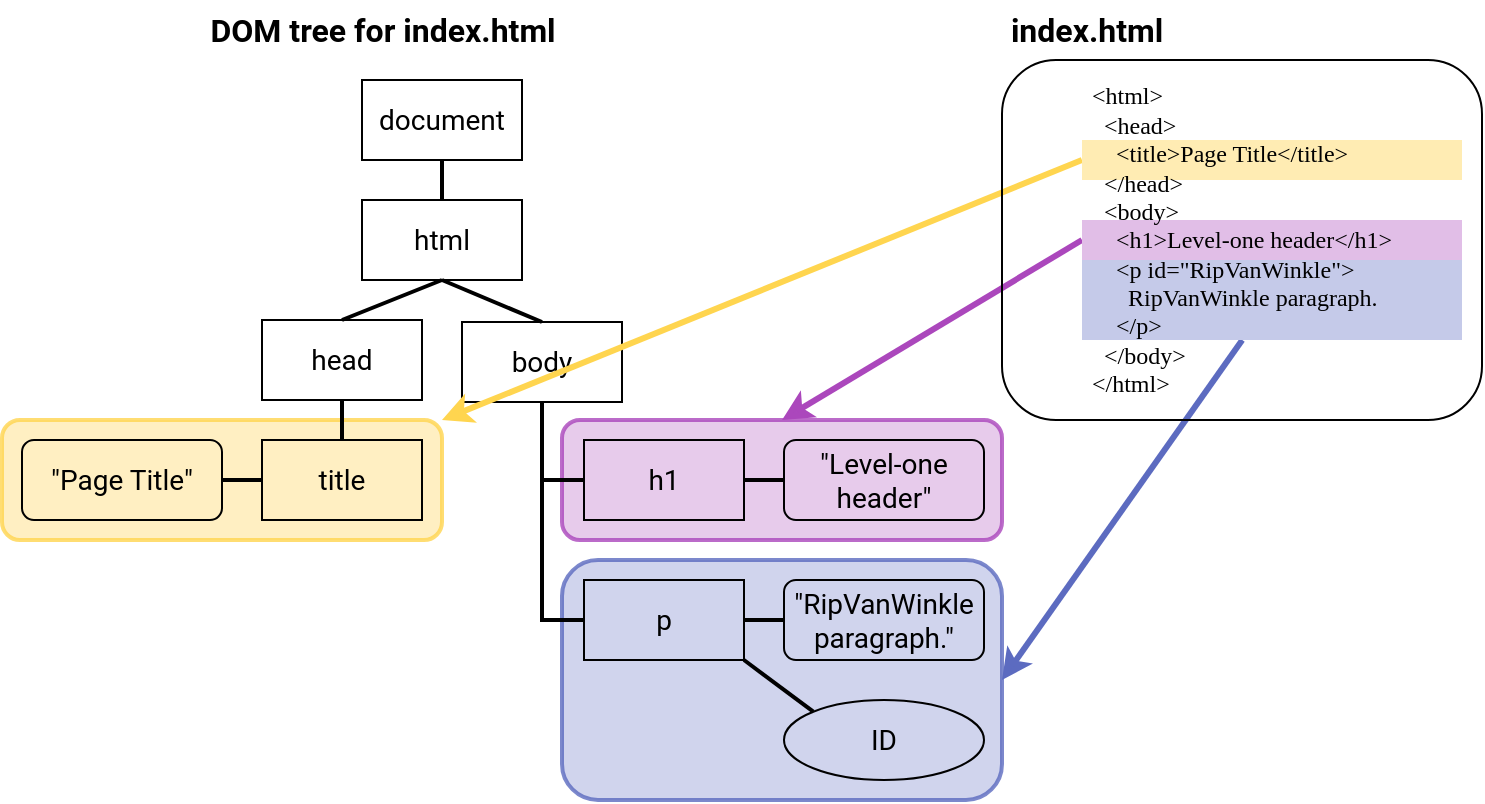<mxfile version="15.5.4" type="device"><diagram id="OH_mBuzn8ZVgwBRywq3m" name="Page-1"><mxGraphModel dx="985" dy="913" grid="1" gridSize="10" guides="1" tooltips="1" connect="1" arrows="1" fold="1" page="1" pageScale="1" pageWidth="850" pageHeight="1100" math="0" shadow="0"><root><mxCell id="0"/><mxCell id="1" parent="0"/><mxCell id="AIIuWESS3hCewnHZE5JP-44" value="" style="rounded=1;whiteSpace=wrap;html=1;shadow=0;labelBackgroundColor=#E1BEE7;fontFamily=Roboto;fontSource=https%3A%2F%2Ffonts.googleapis.com%2Fcss%3Ffamily%3DRoboto;fontSize=14;strokeColor=#FFD54F;strokeWidth=2;fillColor=#FFECB3;opacity=80;" vertex="1" parent="1"><mxGeometry x="100" y="510" width="220" height="60" as="geometry"/></mxCell><mxCell id="AIIuWESS3hCewnHZE5JP-43" value="" style="rounded=1;whiteSpace=wrap;html=1;shadow=0;labelBackgroundColor=#E1BEE7;fontFamily=Roboto;fontSource=https%3A%2F%2Ffonts.googleapis.com%2Fcss%3Ffamily%3DRoboto;fontSize=14;strokeColor=#AB47BC;strokeWidth=2;fillColor=#E1BEE7;opacity=80;" vertex="1" parent="1"><mxGeometry x="380" y="510" width="220" height="60" as="geometry"/></mxCell><mxCell id="AIIuWESS3hCewnHZE5JP-42" value="" style="rounded=1;whiteSpace=wrap;html=1;shadow=0;labelBackgroundColor=#E1BEE7;fontFamily=Roboto;fontSource=https%3A%2F%2Ffonts.googleapis.com%2Fcss%3Ffamily%3DRoboto;fontSize=14;strokeColor=#5C6BC0;strokeWidth=2;fillColor=#C5CAE9;opacity=80;" vertex="1" parent="1"><mxGeometry x="380" y="580" width="220" height="120" as="geometry"/></mxCell><mxCell id="AIIuWESS3hCewnHZE5JP-2" value="&lt;font face=&quot;Roboto&quot; data-font-src=&quot;https://fonts.googleapis.com/css?family=Roboto&quot;&gt;DOM tree for index.html&lt;/font&gt;" style="text;strokeColor=none;fillColor=none;html=1;fontSize=16;fontStyle=1;verticalAlign=middle;align=center;rounded=0;labelBackgroundColor=none;fontFamily=Roboto Mono;fontSource=https://fonts.googleapis.com/css?family=Roboto+Mono;fontColor=#000000;" vertex="1" parent="1"><mxGeometry x="200" y="300" width="180" height="30" as="geometry"/></mxCell><mxCell id="AIIuWESS3hCewnHZE5JP-34" style="edgeStyle=none;rounded=0;jumpSize=6;orthogonalLoop=1;jettySize=auto;html=1;exitX=0.5;exitY=1;exitDx=0;exitDy=0;entryX=0.5;entryY=0;entryDx=0;entryDy=0;fontFamily=Roboto;fontSource=https%3A%2F%2Ffonts.googleapis.com%2Fcss%3Ffamily%3DRoboto;fontSize=14;endArrow=none;endFill=0;strokeWidth=2;" edge="1" parent="1" source="AIIuWESS3hCewnHZE5JP-5" target="AIIuWESS3hCewnHZE5JP-6"><mxGeometry relative="1" as="geometry"/></mxCell><mxCell id="AIIuWESS3hCewnHZE5JP-5" value="&lt;font face=&quot;Roboto&quot; data-font-src=&quot;https://fonts.googleapis.com/css?family=Roboto&quot; style=&quot;font-size: 14px&quot;&gt;document&lt;/font&gt;" style="rounded=0;whiteSpace=wrap;html=1;fillColor=none;" vertex="1" parent="1"><mxGeometry x="280" y="340" width="80" height="40" as="geometry"/></mxCell><mxCell id="AIIuWESS3hCewnHZE5JP-25" style="rounded=0;jumpSize=6;orthogonalLoop=1;jettySize=auto;html=1;exitX=0.5;exitY=1;exitDx=0;exitDy=0;entryX=0.5;entryY=0;entryDx=0;entryDy=0;fontFamily=Roboto;fontSource=https%3A%2F%2Ffonts.googleapis.com%2Fcss%3Ffamily%3DRoboto;fontSize=14;endArrow=none;endFill=0;strokeWidth=2;" edge="1" parent="1" source="AIIuWESS3hCewnHZE5JP-6" target="AIIuWESS3hCewnHZE5JP-7"><mxGeometry relative="1" as="geometry"/></mxCell><mxCell id="AIIuWESS3hCewnHZE5JP-26" style="edgeStyle=none;rounded=0;jumpSize=6;orthogonalLoop=1;jettySize=auto;html=1;exitX=0.5;exitY=1;exitDx=0;exitDy=0;entryX=0.5;entryY=0;entryDx=0;entryDy=0;fontFamily=Roboto;fontSource=https%3A%2F%2Ffonts.googleapis.com%2Fcss%3Ffamily%3DRoboto;fontSize=14;endArrow=none;endFill=0;strokeWidth=2;" edge="1" parent="1" source="AIIuWESS3hCewnHZE5JP-6" target="AIIuWESS3hCewnHZE5JP-8"><mxGeometry relative="1" as="geometry"/></mxCell><mxCell id="AIIuWESS3hCewnHZE5JP-6" value="&lt;font face=&quot;Roboto&quot; data-font-src=&quot;https://fonts.googleapis.com/css?family=Roboto&quot; style=&quot;font-size: 14px&quot;&gt;html&lt;/font&gt;" style="rounded=0;whiteSpace=wrap;html=1;fillColor=none;" vertex="1" parent="1"><mxGeometry x="280" y="400" width="80" height="40" as="geometry"/></mxCell><mxCell id="AIIuWESS3hCewnHZE5JP-22" style="edgeStyle=orthogonalEdgeStyle;rounded=0;jumpSize=6;orthogonalLoop=1;jettySize=auto;html=1;exitX=0.5;exitY=1;exitDx=0;exitDy=0;entryX=0.5;entryY=0;entryDx=0;entryDy=0;fontFamily=Roboto;fontSource=https%3A%2F%2Ffonts.googleapis.com%2Fcss%3Ffamily%3DRoboto;fontSize=14;endArrow=none;endFill=0;strokeWidth=2;" edge="1" parent="1" source="AIIuWESS3hCewnHZE5JP-7" target="AIIuWESS3hCewnHZE5JP-9"><mxGeometry relative="1" as="geometry"/></mxCell><mxCell id="AIIuWESS3hCewnHZE5JP-7" value="&lt;font face=&quot;Roboto&quot; data-font-src=&quot;https://fonts.googleapis.com/css?family=Roboto&quot; style=&quot;font-size: 14px&quot;&gt;head&lt;/font&gt;" style="rounded=0;whiteSpace=wrap;html=1;fillColor=none;" vertex="1" parent="1"><mxGeometry x="230" y="460" width="80" height="40" as="geometry"/></mxCell><mxCell id="AIIuWESS3hCewnHZE5JP-37" style="edgeStyle=orthogonalEdgeStyle;rounded=0;jumpSize=6;orthogonalLoop=1;jettySize=auto;html=1;exitX=0.5;exitY=1;exitDx=0;exitDy=0;entryX=0;entryY=0.5;entryDx=0;entryDy=0;fontFamily=Roboto;fontSource=https%3A%2F%2Ffonts.googleapis.com%2Fcss%3Ffamily%3DRoboto;fontSize=14;endArrow=none;endFill=0;strokeWidth=2;" edge="1" parent="1" source="AIIuWESS3hCewnHZE5JP-8" target="AIIuWESS3hCewnHZE5JP-11"><mxGeometry relative="1" as="geometry"/></mxCell><mxCell id="AIIuWESS3hCewnHZE5JP-8" value="&lt;font face=&quot;Roboto&quot; data-font-src=&quot;https://fonts.googleapis.com/css?family=Roboto&quot; style=&quot;font-size: 14px&quot;&gt;body&lt;/font&gt;" style="rounded=0;whiteSpace=wrap;html=1;fillColor=none;" vertex="1" parent="1"><mxGeometry x="330" y="461" width="80" height="40" as="geometry"/></mxCell><mxCell id="AIIuWESS3hCewnHZE5JP-30" style="edgeStyle=none;rounded=0;jumpSize=6;orthogonalLoop=1;jettySize=auto;html=1;exitX=0;exitY=0.5;exitDx=0;exitDy=0;entryX=1;entryY=0.5;entryDx=0;entryDy=0;fontFamily=Roboto;fontSource=https%3A%2F%2Ffonts.googleapis.com%2Fcss%3Ffamily%3DRoboto;fontSize=14;endArrow=none;endFill=0;strokeWidth=2;" edge="1" parent="1" source="AIIuWESS3hCewnHZE5JP-9" target="AIIuWESS3hCewnHZE5JP-14"><mxGeometry relative="1" as="geometry"/></mxCell><mxCell id="AIIuWESS3hCewnHZE5JP-9" value="&lt;font face=&quot;Roboto&quot; data-font-src=&quot;https://fonts.googleapis.com/css?family=Roboto&quot; style=&quot;font-size: 14px&quot;&gt;title&lt;/font&gt;" style="rounded=0;whiteSpace=wrap;html=1;fillColor=none;" vertex="1" parent="1"><mxGeometry x="230" y="520" width="80" height="40" as="geometry"/></mxCell><mxCell id="AIIuWESS3hCewnHZE5JP-27" style="edgeStyle=none;rounded=0;jumpSize=6;orthogonalLoop=1;jettySize=auto;html=1;exitX=1;exitY=0.5;exitDx=0;exitDy=0;entryX=0;entryY=0.5;entryDx=0;entryDy=0;fontFamily=Roboto;fontSource=https%3A%2F%2Ffonts.googleapis.com%2Fcss%3Ffamily%3DRoboto;fontSize=14;endArrow=none;endFill=0;strokeWidth=2;" edge="1" parent="1" source="AIIuWESS3hCewnHZE5JP-10" target="AIIuWESS3hCewnHZE5JP-13"><mxGeometry relative="1" as="geometry"/></mxCell><mxCell id="AIIuWESS3hCewnHZE5JP-38" style="edgeStyle=orthogonalEdgeStyle;rounded=0;jumpSize=6;orthogonalLoop=1;jettySize=auto;html=1;exitX=0;exitY=0.5;exitDx=0;exitDy=0;fontFamily=Roboto;fontSource=https%3A%2F%2Ffonts.googleapis.com%2Fcss%3Ffamily%3DRoboto;fontSize=14;endArrow=none;endFill=0;strokeWidth=2;" edge="1" parent="1" source="AIIuWESS3hCewnHZE5JP-10"><mxGeometry relative="1" as="geometry"><mxPoint x="370" y="540" as="targetPoint"/></mxGeometry></mxCell><mxCell id="AIIuWESS3hCewnHZE5JP-10" value="&lt;font face=&quot;Roboto&quot; data-font-src=&quot;https://fonts.googleapis.com/css?family=Roboto&quot; style=&quot;font-size: 14px&quot;&gt;h1&lt;/font&gt;" style="rounded=0;whiteSpace=wrap;html=1;fillColor=none;" vertex="1" parent="1"><mxGeometry x="391" y="520" width="80" height="40" as="geometry"/></mxCell><mxCell id="AIIuWESS3hCewnHZE5JP-28" style="edgeStyle=none;rounded=0;jumpSize=6;orthogonalLoop=1;jettySize=auto;html=1;exitX=1;exitY=0.5;exitDx=0;exitDy=0;entryX=0;entryY=0.5;entryDx=0;entryDy=0;fontFamily=Roboto;fontSource=https%3A%2F%2Ffonts.googleapis.com%2Fcss%3Ffamily%3DRoboto;fontSize=14;endArrow=none;endFill=0;strokeWidth=2;" edge="1" parent="1" source="AIIuWESS3hCewnHZE5JP-11" target="AIIuWESS3hCewnHZE5JP-12"><mxGeometry relative="1" as="geometry"/></mxCell><mxCell id="AIIuWESS3hCewnHZE5JP-33" style="edgeStyle=none;rounded=0;jumpSize=6;orthogonalLoop=1;jettySize=auto;html=1;exitX=1;exitY=1;exitDx=0;exitDy=0;entryX=0;entryY=0;entryDx=0;entryDy=0;fontFamily=Roboto;fontSource=https%3A%2F%2Ffonts.googleapis.com%2Fcss%3Ffamily%3DRoboto;fontSize=14;endArrow=none;endFill=0;strokeWidth=2;" edge="1" parent="1" source="AIIuWESS3hCewnHZE5JP-11" target="AIIuWESS3hCewnHZE5JP-32"><mxGeometry relative="1" as="geometry"/></mxCell><mxCell id="AIIuWESS3hCewnHZE5JP-11" value="&lt;font face=&quot;Roboto&quot; data-font-src=&quot;https://fonts.googleapis.com/css?family=Roboto&quot; style=&quot;font-size: 14px&quot;&gt;p&lt;/font&gt;" style="rounded=0;whiteSpace=wrap;html=1;fillColor=none;" vertex="1" parent="1"><mxGeometry x="391" y="590" width="80" height="40" as="geometry"/></mxCell><mxCell id="AIIuWESS3hCewnHZE5JP-12" value="&quot;RipVanWinkle&lt;br&gt;paragraph.&quot;" style="rounded=1;whiteSpace=wrap;html=1;fontFamily=Roboto;fontSource=https%3A%2F%2Ffonts.googleapis.com%2Fcss%3Ffamily%3DRoboto;fontSize=14;fillColor=none;" vertex="1" parent="1"><mxGeometry x="491" y="590" width="100" height="40" as="geometry"/></mxCell><mxCell id="AIIuWESS3hCewnHZE5JP-13" value="&quot;Level-one header&quot;" style="rounded=1;whiteSpace=wrap;html=1;fontFamily=Roboto;fontSource=https%3A%2F%2Ffonts.googleapis.com%2Fcss%3Ffamily%3DRoboto;fontSize=14;fillColor=none;" vertex="1" parent="1"><mxGeometry x="491" y="520" width="100" height="40" as="geometry"/></mxCell><mxCell id="AIIuWESS3hCewnHZE5JP-14" value="&quot;Page Title&quot;" style="rounded=1;whiteSpace=wrap;html=1;fontFamily=Roboto;fontSource=https%3A%2F%2Ffonts.googleapis.com%2Fcss%3Ffamily%3DRoboto;fontSize=14;fillColor=none;" vertex="1" parent="1"><mxGeometry x="110" y="520" width="100" height="40" as="geometry"/></mxCell><mxCell id="AIIuWESS3hCewnHZE5JP-32" value="ID" style="ellipse;whiteSpace=wrap;html=1;rounded=1;fontFamily=Roboto;fontSource=https%3A%2F%2Ffonts.googleapis.com%2Fcss%3Ffamily%3DRoboto;fontSize=14;fillColor=none;" vertex="1" parent="1"><mxGeometry x="491" y="650" width="100" height="40" as="geometry"/></mxCell><mxCell id="AIIuWESS3hCewnHZE5JP-36" value="&lt;font face=&quot;Roboto&quot; data-font-src=&quot;https://fonts.googleapis.com/css?family=Roboto&quot; style=&quot;&quot;&gt;index.html&lt;/font&gt;" style="text;strokeColor=none;fillColor=none;html=1;fontSize=16;fontStyle=1;verticalAlign=middle;align=center;rounded=0;labelBackgroundColor=none;fontFamily=Roboto Mono;fontSource=https://fonts.googleapis.com/css?family=Roboto+Mono;fontColor=#000000;" vertex="1" parent="1"><mxGeometry x="597" y="300" width="90" height="30" as="geometry"/></mxCell><mxCell id="AIIuWESS3hCewnHZE5JP-45" value="" style="endArrow=classic;html=1;rounded=0;fontFamily=Roboto;fontSource=https%3A%2F%2Ffonts.googleapis.com%2Fcss%3Ffamily%3DRoboto;fontSize=14;strokeWidth=3;jumpSize=6;exitX=0.513;exitY=0.778;exitDx=0;exitDy=0;exitPerimeter=0;entryX=1;entryY=0.5;entryDx=0;entryDy=0;strokeColor=#5C6BC0;" edge="1" parent="1" target="AIIuWESS3hCewnHZE5JP-42"><mxGeometry width="50" height="50" relative="1" as="geometry"><mxPoint x="720.12" y="470.04" as="sourcePoint"/><mxPoint x="610" y="400" as="targetPoint"/></mxGeometry></mxCell><mxCell id="AIIuWESS3hCewnHZE5JP-46" value="" style="endArrow=classic;html=1;rounded=0;fontFamily=Roboto;fontSource=https%3A%2F%2Ffonts.googleapis.com%2Fcss%3Ffamily%3DRoboto;fontSize=14;strokeWidth=3;jumpSize=6;entryX=0.5;entryY=0;entryDx=0;entryDy=0;strokeColor=#AB47BC;" edge="1" parent="1" target="AIIuWESS3hCewnHZE5JP-43"><mxGeometry width="50" height="50" relative="1" as="geometry"><mxPoint x="640" y="420" as="sourcePoint"/><mxPoint x="520" y="546" as="targetPoint"/></mxGeometry></mxCell><mxCell id="AIIuWESS3hCewnHZE5JP-47" value="" style="endArrow=classic;html=1;rounded=0;fontFamily=Roboto;fontSource=https%3A%2F%2Ffonts.googleapis.com%2Fcss%3Ffamily%3DRoboto;fontSize=14;strokeWidth=3;jumpSize=6;exitX=0.179;exitY=0.278;exitDx=0;exitDy=0;exitPerimeter=0;entryX=1;entryY=0;entryDx=0;entryDy=0;strokeColor=#FFD54F;" edge="1" parent="1" target="AIIuWESS3hCewnHZE5JP-44"><mxGeometry width="50" height="50" relative="1" as="geometry"><mxPoint x="639.96" y="380.04" as="sourcePoint"/><mxPoint x="380" y="620.04" as="targetPoint"/></mxGeometry></mxCell><mxCell id="AIIuWESS3hCewnHZE5JP-49" value="" style="rounded=0;whiteSpace=wrap;html=1;labelBackgroundColor=none;fontFamily=Roboto Mono;fontSource=https://fonts.googleapis.com/css?family=Roboto+Mono;fontSize=16;fontColor=#000000;strokeColor=none;fillColor=#C5CAE9;align=left;verticalAlign=middle;" vertex="1" parent="1"><mxGeometry x="640" y="430" width="190" height="40" as="geometry"/></mxCell><mxCell id="AIIuWESS3hCewnHZE5JP-50" value="" style="rounded=0;whiteSpace=wrap;html=1;labelBackgroundColor=none;fontFamily=Roboto Mono;fontSource=https://fonts.googleapis.com/css?family=Roboto+Mono;fontSize=16;fontColor=#000000;strokeColor=none;fillColor=#E1BEE7;align=left;verticalAlign=middle;" vertex="1" parent="1"><mxGeometry x="640" y="410" width="190" height="20" as="geometry"/></mxCell><mxCell id="AIIuWESS3hCewnHZE5JP-51" value="" style="rounded=0;whiteSpace=wrap;html=1;labelBackgroundColor=none;fontFamily=Roboto Mono;fontSource=https://fonts.googleapis.com/css?family=Roboto+Mono;fontSize=16;fontColor=#000000;strokeColor=none;fillColor=#FFECB3;align=left;verticalAlign=middle;" vertex="1" parent="1"><mxGeometry x="640" y="370" width="190" height="20" as="geometry"/></mxCell><mxCell id="AIIuWESS3hCewnHZE5JP-52" value="&lt;div style=&quot;text-align: left&quot;&gt;&amp;lt;html&amp;gt;&lt;/div&gt;&lt;div style=&quot;text-align: left&quot;&gt;&amp;nbsp; &amp;lt;head&amp;gt;&lt;/div&gt;&lt;div style=&quot;text-align: left&quot;&gt;&amp;nbsp; &amp;nbsp;&amp;nbsp;&amp;lt;title&amp;gt;Page Title&amp;lt;/title&amp;gt;&lt;br&gt;&lt;/div&gt;&lt;div style=&quot;text-align: left&quot;&gt;&amp;nbsp; &amp;lt;/head&amp;gt;&lt;/div&gt;&lt;div style=&quot;text-align: left&quot;&gt;&amp;nbsp; &amp;lt;body&amp;gt;&lt;/div&gt;&lt;div style=&quot;text-align: left&quot;&gt;&amp;nbsp; &amp;nbsp;&amp;nbsp;&amp;lt;h1&amp;gt;Level-one header&amp;lt;/h1&amp;gt;&lt;/div&gt;&lt;div style=&quot;text-align: left&quot;&gt;&amp;nbsp; &amp;nbsp;&amp;nbsp;&amp;lt;p id=&quot;RipVanWinkle&quot;&amp;gt;&amp;nbsp; &amp;nbsp;&amp;nbsp;&lt;/div&gt;&lt;div style=&quot;text-align: left&quot;&gt;&amp;nbsp; &amp;nbsp;&amp;nbsp;&amp;nbsp; RipVanWinkle paragraph.&lt;/div&gt;&lt;div style=&quot;text-align: left&quot;&gt;&amp;nbsp; &amp;nbsp;&amp;nbsp;&amp;lt;/p&amp;gt;&amp;nbsp; &amp;nbsp; &amp;nbsp; &amp;nbsp; &amp;nbsp; &amp;nbsp; &amp;nbsp; &amp;nbsp; &amp;nbsp; &amp;nbsp; &amp;nbsp;&lt;/div&gt;&lt;div style=&quot;text-align: left&quot;&gt;&amp;nbsp; &amp;lt;/body&amp;gt;&lt;/div&gt;&lt;div style=&quot;text-align: left&quot;&gt;&amp;lt;/html&amp;gt;&amp;nbsp;&lt;/div&gt;" style="rounded=1;whiteSpace=wrap;html=1;fontFamily=Roboto Mono;fontSource=https://fonts.googleapis.com/css?family=Roboto+Mono;fillColor=none;" vertex="1" parent="1"><mxGeometry x="600" y="330" width="240" height="180" as="geometry"/></mxCell></root></mxGraphModel></diagram></mxfile>